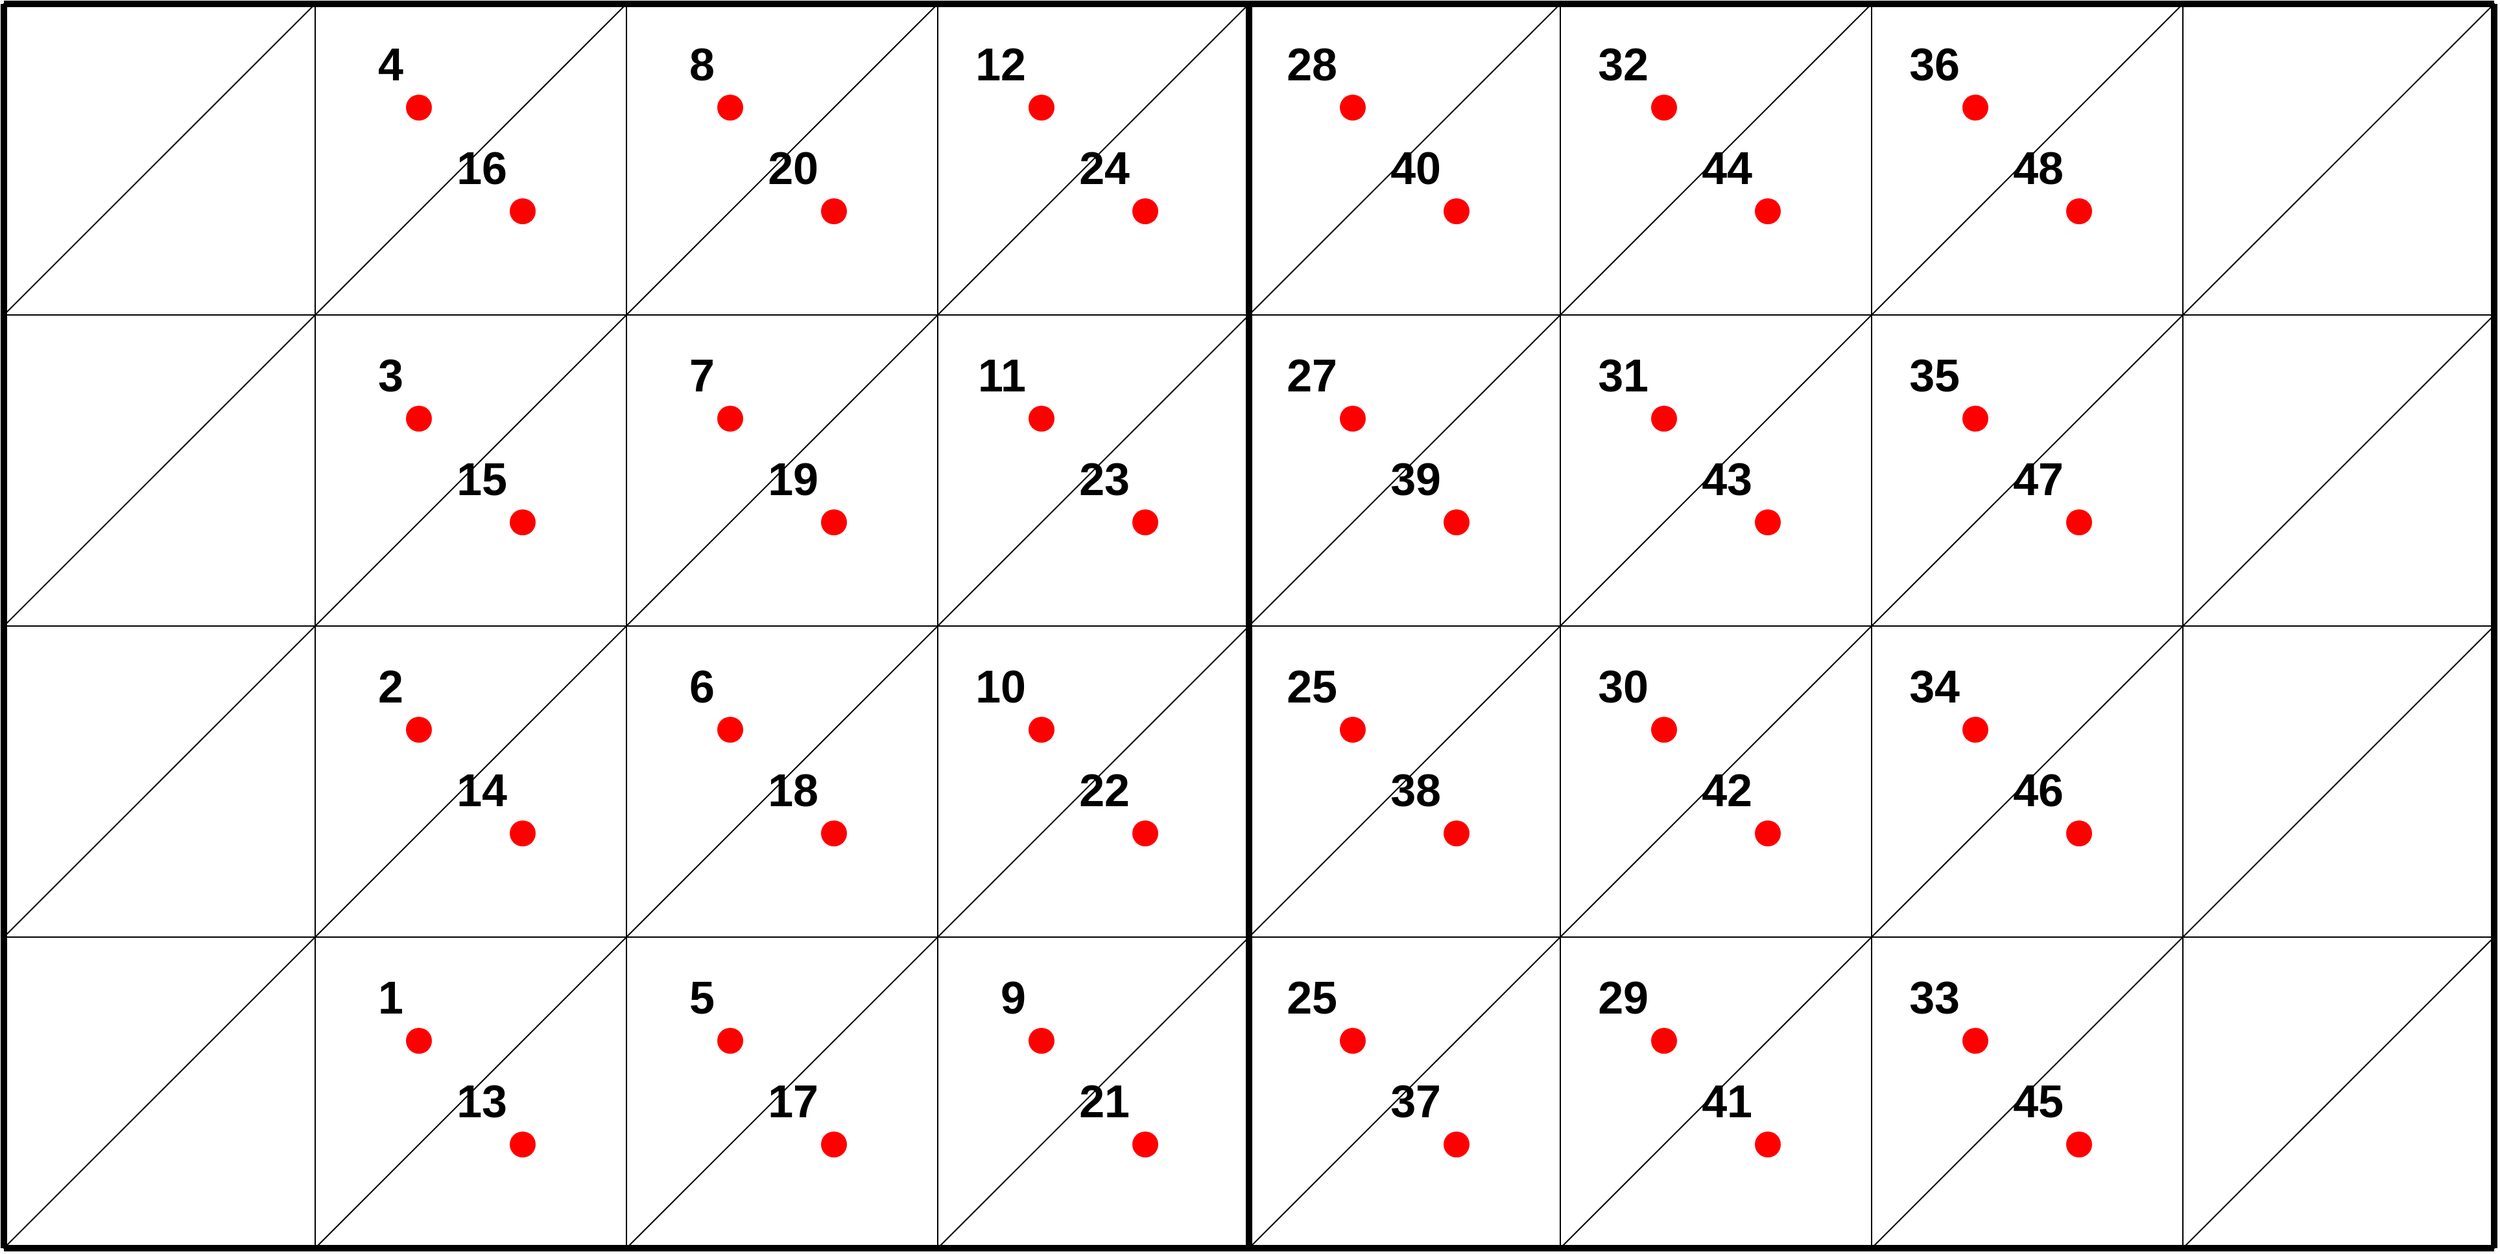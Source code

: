 <mxfile version="18.1.3" type="device"><diagram id="_K8k-YDZsmPw2nZdv1sR" name="Page-1"><mxGraphModel dx="3366" dy="1531" grid="0" gridSize="10" guides="1" tooltips="1" connect="1" arrows="1" fold="1" page="0" pageScale="1" pageWidth="827" pageHeight="1169" math="0" shadow="0"><root><mxCell id="0"/><mxCell id="1" parent="0"/><mxCell id="RYSdDkEPZkQ_uOVE5aoY-1" value="" style="rounded=0;whiteSpace=wrap;html=1;fillColor=none;" vertex="1" parent="1"><mxGeometry x="120" y="80" width="240" height="240" as="geometry"/></mxCell><mxCell id="RYSdDkEPZkQ_uOVE5aoY-2" value="" style="endArrow=none;html=1;rounded=0;entryX=1;entryY=0;entryDx=0;entryDy=0;exitX=0;exitY=1;exitDx=0;exitDy=0;" edge="1" parent="1" source="RYSdDkEPZkQ_uOVE5aoY-1" target="RYSdDkEPZkQ_uOVE5aoY-1"><mxGeometry width="50" height="50" relative="1" as="geometry"><mxPoint x="390" y="300" as="sourcePoint"/><mxPoint x="440" y="250" as="targetPoint"/></mxGeometry></mxCell><mxCell id="RYSdDkEPZkQ_uOVE5aoY-3" value="4" style="ellipse;whiteSpace=wrap;html=1;aspect=fixed;fillColor=#FF0000;strokeColor=none;fontSize=35;fontStyle=1;labelPosition=left;verticalLabelPosition=top;align=right;verticalAlign=bottom;" vertex="1" parent="1"><mxGeometry x="190" y="150" width="20" height="20" as="geometry"/></mxCell><mxCell id="RYSdDkEPZkQ_uOVE5aoY-4" value="16" style="ellipse;whiteSpace=wrap;html=1;aspect=fixed;fillColor=#FF0000;strokeColor=none;fontSize=35;fontStyle=1;labelPosition=left;verticalLabelPosition=top;align=right;verticalAlign=bottom;" vertex="1" parent="1"><mxGeometry x="270" y="230" width="20" height="20" as="geometry"/></mxCell><mxCell id="RYSdDkEPZkQ_uOVE5aoY-10" value="" style="rounded=0;whiteSpace=wrap;html=1;fillColor=none;" vertex="1" parent="1"><mxGeometry x="360" y="80" width="240" height="240" as="geometry"/></mxCell><mxCell id="RYSdDkEPZkQ_uOVE5aoY-11" value="" style="endArrow=none;html=1;rounded=0;entryX=1;entryY=0;entryDx=0;entryDy=0;exitX=0;exitY=1;exitDx=0;exitDy=0;" edge="1" parent="1" source="RYSdDkEPZkQ_uOVE5aoY-10" target="RYSdDkEPZkQ_uOVE5aoY-10"><mxGeometry width="50" height="50" relative="1" as="geometry"><mxPoint x="630" y="300" as="sourcePoint"/><mxPoint x="680" y="250" as="targetPoint"/></mxGeometry></mxCell><mxCell id="RYSdDkEPZkQ_uOVE5aoY-12" value="8" style="ellipse;whiteSpace=wrap;html=1;aspect=fixed;fillColor=#FF0000;strokeColor=none;fontSize=35;fontStyle=1;labelPosition=left;verticalLabelPosition=top;align=right;verticalAlign=bottom;" vertex="1" parent="1"><mxGeometry x="430" y="150" width="20" height="20" as="geometry"/></mxCell><mxCell id="RYSdDkEPZkQ_uOVE5aoY-13" value="20" style="ellipse;whiteSpace=wrap;html=1;aspect=fixed;fillColor=#FF0000;strokeColor=none;fontSize=35;fontStyle=1;labelPosition=left;verticalLabelPosition=top;align=right;verticalAlign=bottom;" vertex="1" parent="1"><mxGeometry x="510" y="230" width="20" height="20" as="geometry"/></mxCell><mxCell id="RYSdDkEPZkQ_uOVE5aoY-14" value="" style="rounded=0;whiteSpace=wrap;html=1;fillColor=none;" vertex="1" parent="1"><mxGeometry x="600" y="80" width="240" height="240" as="geometry"/></mxCell><mxCell id="RYSdDkEPZkQ_uOVE5aoY-15" value="" style="endArrow=none;html=1;rounded=0;entryX=1;entryY=0;entryDx=0;entryDy=0;exitX=0;exitY=1;exitDx=0;exitDy=0;" edge="1" parent="1" source="RYSdDkEPZkQ_uOVE5aoY-14" target="RYSdDkEPZkQ_uOVE5aoY-14"><mxGeometry width="50" height="50" relative="1" as="geometry"><mxPoint x="870" y="300" as="sourcePoint"/><mxPoint x="920" y="250" as="targetPoint"/></mxGeometry></mxCell><mxCell id="RYSdDkEPZkQ_uOVE5aoY-16" value="12" style="ellipse;whiteSpace=wrap;html=1;aspect=fixed;fillColor=#FF0000;strokeColor=none;fontSize=35;fontStyle=1;labelPosition=left;verticalLabelPosition=top;align=right;verticalAlign=bottom;" vertex="1" parent="1"><mxGeometry x="670" y="150" width="20" height="20" as="geometry"/></mxCell><mxCell id="RYSdDkEPZkQ_uOVE5aoY-17" value="24" style="ellipse;whiteSpace=wrap;html=1;aspect=fixed;fillColor=#FF0000;strokeColor=none;fontSize=35;fontStyle=1;labelPosition=left;verticalLabelPosition=top;align=right;verticalAlign=bottom;" vertex="1" parent="1"><mxGeometry x="750" y="230" width="20" height="20" as="geometry"/></mxCell><mxCell id="RYSdDkEPZkQ_uOVE5aoY-18" value="" style="rounded=0;whiteSpace=wrap;html=1;fillColor=none;" vertex="1" parent="1"><mxGeometry x="-120" y="80" width="240" height="240" as="geometry"/></mxCell><mxCell id="RYSdDkEPZkQ_uOVE5aoY-19" value="" style="endArrow=none;html=1;rounded=0;entryX=1;entryY=0;entryDx=0;entryDy=0;exitX=0;exitY=1;exitDx=0;exitDy=0;" edge="1" parent="1" source="RYSdDkEPZkQ_uOVE5aoY-18" target="RYSdDkEPZkQ_uOVE5aoY-18"><mxGeometry width="50" height="50" relative="1" as="geometry"><mxPoint x="150" y="300" as="sourcePoint"/><mxPoint x="200" y="250" as="targetPoint"/></mxGeometry></mxCell><mxCell id="RYSdDkEPZkQ_uOVE5aoY-22" value="" style="rounded=0;whiteSpace=wrap;html=1;fillColor=none;" vertex="1" parent="1"><mxGeometry x="1080" y="80" width="240" height="240" as="geometry"/></mxCell><mxCell id="RYSdDkEPZkQ_uOVE5aoY-23" value="" style="endArrow=none;html=1;rounded=0;entryX=1;entryY=0;entryDx=0;entryDy=0;exitX=0;exitY=1;exitDx=0;exitDy=0;" edge="1" parent="1" source="RYSdDkEPZkQ_uOVE5aoY-22" target="RYSdDkEPZkQ_uOVE5aoY-22"><mxGeometry width="50" height="50" relative="1" as="geometry"><mxPoint x="1350" y="300" as="sourcePoint"/><mxPoint x="1400" y="250" as="targetPoint"/></mxGeometry></mxCell><mxCell id="RYSdDkEPZkQ_uOVE5aoY-24" value="32" style="ellipse;whiteSpace=wrap;html=1;aspect=fixed;fillColor=#FF0000;strokeColor=none;fontSize=35;fontStyle=1;labelPosition=left;verticalLabelPosition=top;align=right;verticalAlign=bottom;" vertex="1" parent="1"><mxGeometry x="1150" y="150" width="20" height="20" as="geometry"/></mxCell><mxCell id="RYSdDkEPZkQ_uOVE5aoY-25" value="44" style="ellipse;whiteSpace=wrap;html=1;aspect=fixed;fillColor=#FF0000;strokeColor=none;fontSize=35;fontStyle=1;labelPosition=left;verticalLabelPosition=top;align=right;verticalAlign=bottom;" vertex="1" parent="1"><mxGeometry x="1230" y="230" width="20" height="20" as="geometry"/></mxCell><mxCell id="RYSdDkEPZkQ_uOVE5aoY-26" value="" style="rounded=0;whiteSpace=wrap;html=1;fillColor=none;" vertex="1" parent="1"><mxGeometry x="1320" y="80" width="240" height="240" as="geometry"/></mxCell><mxCell id="RYSdDkEPZkQ_uOVE5aoY-27" value="" style="endArrow=none;html=1;rounded=0;entryX=1;entryY=0;entryDx=0;entryDy=0;exitX=0;exitY=1;exitDx=0;exitDy=0;" edge="1" parent="1" source="RYSdDkEPZkQ_uOVE5aoY-26" target="RYSdDkEPZkQ_uOVE5aoY-26"><mxGeometry width="50" height="50" relative="1" as="geometry"><mxPoint x="1590" y="300" as="sourcePoint"/><mxPoint x="1640" y="250" as="targetPoint"/></mxGeometry></mxCell><mxCell id="RYSdDkEPZkQ_uOVE5aoY-28" value="36" style="ellipse;whiteSpace=wrap;html=1;aspect=fixed;fillColor=#FF0000;strokeColor=none;fontSize=35;fontStyle=1;labelPosition=left;verticalLabelPosition=top;align=right;verticalAlign=bottom;" vertex="1" parent="1"><mxGeometry x="1390" y="150" width="20" height="20" as="geometry"/></mxCell><mxCell id="RYSdDkEPZkQ_uOVE5aoY-29" value="48" style="ellipse;whiteSpace=wrap;html=1;aspect=fixed;fillColor=#FF0000;strokeColor=none;fontSize=35;fontStyle=1;labelPosition=left;verticalLabelPosition=top;align=right;verticalAlign=bottom;" vertex="1" parent="1"><mxGeometry x="1470" y="230" width="20" height="20" as="geometry"/></mxCell><mxCell id="RYSdDkEPZkQ_uOVE5aoY-30" value="" style="rounded=0;whiteSpace=wrap;html=1;fillColor=none;" vertex="1" parent="1"><mxGeometry x="1560" y="80" width="240" height="240" as="geometry"/></mxCell><mxCell id="RYSdDkEPZkQ_uOVE5aoY-31" value="" style="endArrow=none;html=1;rounded=0;entryX=1;entryY=0;entryDx=0;entryDy=0;exitX=0;exitY=1;exitDx=0;exitDy=0;" edge="1" parent="1" source="RYSdDkEPZkQ_uOVE5aoY-30" target="RYSdDkEPZkQ_uOVE5aoY-30"><mxGeometry width="50" height="50" relative="1" as="geometry"><mxPoint x="1830" y="300" as="sourcePoint"/><mxPoint x="1880" y="250" as="targetPoint"/></mxGeometry></mxCell><mxCell id="RYSdDkEPZkQ_uOVE5aoY-34" value="" style="rounded=0;whiteSpace=wrap;html=1;fillColor=none;" vertex="1" parent="1"><mxGeometry x="840" y="80" width="240" height="240" as="geometry"/></mxCell><mxCell id="RYSdDkEPZkQ_uOVE5aoY-35" value="" style="endArrow=none;html=1;rounded=0;entryX=1;entryY=0;entryDx=0;entryDy=0;exitX=0;exitY=1;exitDx=0;exitDy=0;" edge="1" parent="1" source="RYSdDkEPZkQ_uOVE5aoY-34" target="RYSdDkEPZkQ_uOVE5aoY-34"><mxGeometry width="50" height="50" relative="1" as="geometry"><mxPoint x="1110" y="300" as="sourcePoint"/><mxPoint x="1160" y="250" as="targetPoint"/></mxGeometry></mxCell><mxCell id="RYSdDkEPZkQ_uOVE5aoY-36" value="28" style="ellipse;whiteSpace=wrap;html=1;aspect=fixed;fillColor=#FF0000;strokeColor=none;fontSize=35;fontStyle=1;labelPosition=left;verticalLabelPosition=top;align=right;verticalAlign=bottom;" vertex="1" parent="1"><mxGeometry x="910" y="150" width="20" height="20" as="geometry"/></mxCell><mxCell id="RYSdDkEPZkQ_uOVE5aoY-37" value="40" style="ellipse;whiteSpace=wrap;html=1;aspect=fixed;fillColor=#FF0000;strokeColor=none;fontSize=35;fontStyle=1;labelPosition=left;verticalLabelPosition=top;align=right;verticalAlign=bottom;" vertex="1" parent="1"><mxGeometry x="990" y="230" width="20" height="20" as="geometry"/></mxCell><mxCell id="RYSdDkEPZkQ_uOVE5aoY-38" value="" style="rounded=0;whiteSpace=wrap;html=1;fillColor=none;fontSize=35;fontStyle=1;labelPosition=left;verticalLabelPosition=top;align=right;verticalAlign=bottom;" vertex="1" parent="1"><mxGeometry x="120" y="320" width="240" height="240" as="geometry"/></mxCell><mxCell id="RYSdDkEPZkQ_uOVE5aoY-39" value="" style="endArrow=none;html=1;rounded=0;entryX=1;entryY=0;entryDx=0;entryDy=0;exitX=0;exitY=1;exitDx=0;exitDy=0;fontSize=35;fontStyle=1;labelPosition=left;verticalLabelPosition=top;align=right;verticalAlign=bottom;" edge="1" parent="1" source="RYSdDkEPZkQ_uOVE5aoY-38" target="RYSdDkEPZkQ_uOVE5aoY-38"><mxGeometry width="50" height="50" relative="1" as="geometry"><mxPoint x="390" y="540" as="sourcePoint"/><mxPoint x="440" y="490" as="targetPoint"/></mxGeometry></mxCell><mxCell id="RYSdDkEPZkQ_uOVE5aoY-40" value="3" style="ellipse;whiteSpace=wrap;html=1;aspect=fixed;fillColor=#FF0000;strokeColor=none;fontSize=35;align=right;verticalAlign=bottom;fontStyle=1;labelBorderColor=none;labelPosition=left;verticalLabelPosition=top;" vertex="1" parent="1"><mxGeometry x="190" y="390" width="20" height="20" as="geometry"/></mxCell><mxCell id="RYSdDkEPZkQ_uOVE5aoY-41" value="15" style="ellipse;whiteSpace=wrap;html=1;aspect=fixed;fillColor=#FF0000;strokeColor=none;fontSize=35;fontStyle=1;labelPosition=left;verticalLabelPosition=top;align=right;verticalAlign=bottom;" vertex="1" parent="1"><mxGeometry x="270" y="470" width="20" height="20" as="geometry"/></mxCell><mxCell id="RYSdDkEPZkQ_uOVE5aoY-42" value="" style="rounded=0;whiteSpace=wrap;html=1;fillColor=none;fontSize=35;fontStyle=1;labelPosition=left;verticalLabelPosition=top;align=right;verticalAlign=bottom;" vertex="1" parent="1"><mxGeometry x="360" y="320" width="240" height="240" as="geometry"/></mxCell><mxCell id="RYSdDkEPZkQ_uOVE5aoY-43" value="" style="endArrow=none;html=1;rounded=0;entryX=1;entryY=0;entryDx=0;entryDy=0;exitX=0;exitY=1;exitDx=0;exitDy=0;fontSize=35;fontStyle=1;labelPosition=left;verticalLabelPosition=top;align=right;verticalAlign=bottom;" edge="1" parent="1" source="RYSdDkEPZkQ_uOVE5aoY-42" target="RYSdDkEPZkQ_uOVE5aoY-42"><mxGeometry width="50" height="50" relative="1" as="geometry"><mxPoint x="630" y="540" as="sourcePoint"/><mxPoint x="680" y="490" as="targetPoint"/></mxGeometry></mxCell><mxCell id="RYSdDkEPZkQ_uOVE5aoY-44" value="7" style="ellipse;whiteSpace=wrap;html=1;aspect=fixed;fillColor=#FF0000;strokeColor=none;fontSize=35;fontStyle=1;labelPosition=left;verticalLabelPosition=top;align=right;verticalAlign=bottom;" vertex="1" parent="1"><mxGeometry x="430" y="390" width="20" height="20" as="geometry"/></mxCell><mxCell id="RYSdDkEPZkQ_uOVE5aoY-45" value="19" style="ellipse;whiteSpace=wrap;html=1;aspect=fixed;fillColor=#FF0000;strokeColor=none;fontSize=35;fontStyle=1;labelPosition=left;verticalLabelPosition=top;align=right;verticalAlign=bottom;" vertex="1" parent="1"><mxGeometry x="510" y="470" width="20" height="20" as="geometry"/></mxCell><mxCell id="RYSdDkEPZkQ_uOVE5aoY-46" value="" style="rounded=0;whiteSpace=wrap;html=1;fillColor=none;fontSize=35;fontStyle=1;labelPosition=left;verticalLabelPosition=top;align=right;verticalAlign=bottom;" vertex="1" parent="1"><mxGeometry x="600" y="320" width="240" height="240" as="geometry"/></mxCell><mxCell id="RYSdDkEPZkQ_uOVE5aoY-47" value="" style="endArrow=none;html=1;rounded=0;entryX=1;entryY=0;entryDx=0;entryDy=0;exitX=0;exitY=1;exitDx=0;exitDy=0;fontSize=35;fontStyle=1;labelPosition=left;verticalLabelPosition=top;align=right;verticalAlign=bottom;" edge="1" parent="1" source="RYSdDkEPZkQ_uOVE5aoY-46" target="RYSdDkEPZkQ_uOVE5aoY-46"><mxGeometry width="50" height="50" relative="1" as="geometry"><mxPoint x="870" y="540" as="sourcePoint"/><mxPoint x="920" y="490" as="targetPoint"/></mxGeometry></mxCell><mxCell id="RYSdDkEPZkQ_uOVE5aoY-48" value="11" style="ellipse;whiteSpace=wrap;html=1;aspect=fixed;fillColor=#FF0000;strokeColor=none;fontSize=35;fontStyle=1;labelPosition=left;verticalLabelPosition=top;align=right;verticalAlign=bottom;" vertex="1" parent="1"><mxGeometry x="670" y="390" width="20" height="20" as="geometry"/></mxCell><mxCell id="RYSdDkEPZkQ_uOVE5aoY-49" value="23" style="ellipse;whiteSpace=wrap;html=1;aspect=fixed;fillColor=#FF0000;strokeColor=none;fontSize=35;fontStyle=1;labelPosition=left;verticalLabelPosition=top;align=right;verticalAlign=bottom;" vertex="1" parent="1"><mxGeometry x="750" y="470" width="20" height="20" as="geometry"/></mxCell><mxCell id="RYSdDkEPZkQ_uOVE5aoY-50" value="" style="rounded=0;whiteSpace=wrap;html=1;fillColor=none;fontSize=35;fontStyle=1;labelPosition=left;verticalLabelPosition=top;align=right;verticalAlign=bottom;" vertex="1" parent="1"><mxGeometry x="-120" y="320" width="240" height="240" as="geometry"/></mxCell><mxCell id="RYSdDkEPZkQ_uOVE5aoY-51" value="" style="endArrow=none;html=1;rounded=0;entryX=1;entryY=0;entryDx=0;entryDy=0;exitX=0;exitY=1;exitDx=0;exitDy=0;fontSize=35;fontStyle=1;labelPosition=left;verticalLabelPosition=top;align=right;verticalAlign=bottom;" edge="1" parent="1" source="RYSdDkEPZkQ_uOVE5aoY-50" target="RYSdDkEPZkQ_uOVE5aoY-50"><mxGeometry width="50" height="50" relative="1" as="geometry"><mxPoint x="150" y="540" as="sourcePoint"/><mxPoint x="200" y="490" as="targetPoint"/></mxGeometry></mxCell><mxCell id="RYSdDkEPZkQ_uOVE5aoY-54" value="" style="rounded=0;whiteSpace=wrap;html=1;fillColor=none;fontSize=35;fontStyle=1;labelPosition=left;verticalLabelPosition=top;align=right;verticalAlign=bottom;" vertex="1" parent="1"><mxGeometry x="1080" y="320" width="240" height="240" as="geometry"/></mxCell><mxCell id="RYSdDkEPZkQ_uOVE5aoY-55" value="" style="endArrow=none;html=1;rounded=0;entryX=1;entryY=0;entryDx=0;entryDy=0;exitX=0;exitY=1;exitDx=0;exitDy=0;fontSize=35;fontStyle=1;labelPosition=left;verticalLabelPosition=top;align=right;verticalAlign=bottom;" edge="1" parent="1" source="RYSdDkEPZkQ_uOVE5aoY-54" target="RYSdDkEPZkQ_uOVE5aoY-54"><mxGeometry width="50" height="50" relative="1" as="geometry"><mxPoint x="1350" y="540" as="sourcePoint"/><mxPoint x="1400" y="490" as="targetPoint"/></mxGeometry></mxCell><mxCell id="RYSdDkEPZkQ_uOVE5aoY-56" value="31" style="ellipse;whiteSpace=wrap;html=1;aspect=fixed;fillColor=#FF0000;strokeColor=none;fontSize=35;fontStyle=1;labelPosition=left;verticalLabelPosition=top;align=right;verticalAlign=bottom;" vertex="1" parent="1"><mxGeometry x="1150" y="390" width="20" height="20" as="geometry"/></mxCell><mxCell id="RYSdDkEPZkQ_uOVE5aoY-57" value="43" style="ellipse;whiteSpace=wrap;html=1;aspect=fixed;fillColor=#FF0000;strokeColor=none;fontSize=35;fontStyle=1;labelPosition=left;verticalLabelPosition=top;align=right;verticalAlign=bottom;" vertex="1" parent="1"><mxGeometry x="1230" y="470" width="20" height="20" as="geometry"/></mxCell><mxCell id="RYSdDkEPZkQ_uOVE5aoY-58" value="" style="rounded=0;whiteSpace=wrap;html=1;fillColor=none;fontSize=35;fontStyle=1;labelPosition=left;verticalLabelPosition=top;align=right;verticalAlign=bottom;" vertex="1" parent="1"><mxGeometry x="1320" y="320" width="240" height="240" as="geometry"/></mxCell><mxCell id="RYSdDkEPZkQ_uOVE5aoY-59" value="" style="endArrow=none;html=1;rounded=0;entryX=1;entryY=0;entryDx=0;entryDy=0;exitX=0;exitY=1;exitDx=0;exitDy=0;fontSize=35;fontStyle=1;labelPosition=left;verticalLabelPosition=top;align=right;verticalAlign=bottom;" edge="1" parent="1" source="RYSdDkEPZkQ_uOVE5aoY-58" target="RYSdDkEPZkQ_uOVE5aoY-58"><mxGeometry width="50" height="50" relative="1" as="geometry"><mxPoint x="1590" y="540" as="sourcePoint"/><mxPoint x="1640" y="490" as="targetPoint"/></mxGeometry></mxCell><mxCell id="RYSdDkEPZkQ_uOVE5aoY-60" value="35" style="ellipse;whiteSpace=wrap;html=1;aspect=fixed;fillColor=#FF0000;strokeColor=none;fontSize=35;fontStyle=1;labelPosition=left;verticalLabelPosition=top;align=right;verticalAlign=bottom;" vertex="1" parent="1"><mxGeometry x="1390" y="390" width="20" height="20" as="geometry"/></mxCell><mxCell id="RYSdDkEPZkQ_uOVE5aoY-61" value="47" style="ellipse;whiteSpace=wrap;html=1;aspect=fixed;fillColor=#FF0000;strokeColor=none;fontSize=35;fontStyle=1;labelPosition=left;verticalLabelPosition=top;align=right;verticalAlign=bottom;" vertex="1" parent="1"><mxGeometry x="1470" y="470" width="20" height="20" as="geometry"/></mxCell><mxCell id="RYSdDkEPZkQ_uOVE5aoY-62" value="" style="rounded=0;whiteSpace=wrap;html=1;fillColor=none;fontSize=35;fontStyle=1;labelPosition=left;verticalLabelPosition=top;align=right;verticalAlign=bottom;" vertex="1" parent="1"><mxGeometry x="1560" y="320" width="240" height="240" as="geometry"/></mxCell><mxCell id="RYSdDkEPZkQ_uOVE5aoY-63" value="" style="endArrow=none;html=1;rounded=0;entryX=1;entryY=0;entryDx=0;entryDy=0;exitX=0;exitY=1;exitDx=0;exitDy=0;fontSize=35;fontStyle=1;labelPosition=left;verticalLabelPosition=top;align=right;verticalAlign=bottom;" edge="1" parent="1" source="RYSdDkEPZkQ_uOVE5aoY-62" target="RYSdDkEPZkQ_uOVE5aoY-62"><mxGeometry width="50" height="50" relative="1" as="geometry"><mxPoint x="1830" y="540" as="sourcePoint"/><mxPoint x="1880" y="490" as="targetPoint"/></mxGeometry></mxCell><mxCell id="RYSdDkEPZkQ_uOVE5aoY-66" value="" style="rounded=0;whiteSpace=wrap;html=1;fillColor=none;fontSize=35;fontStyle=1;labelPosition=left;verticalLabelPosition=top;align=right;verticalAlign=bottom;" vertex="1" parent="1"><mxGeometry x="840" y="320" width="240" height="240" as="geometry"/></mxCell><mxCell id="RYSdDkEPZkQ_uOVE5aoY-67" value="" style="endArrow=none;html=1;rounded=0;entryX=1;entryY=0;entryDx=0;entryDy=0;exitX=0;exitY=1;exitDx=0;exitDy=0;fontSize=35;fontStyle=1;labelPosition=left;verticalLabelPosition=top;align=right;verticalAlign=bottom;" edge="1" parent="1" source="RYSdDkEPZkQ_uOVE5aoY-66" target="RYSdDkEPZkQ_uOVE5aoY-66"><mxGeometry width="50" height="50" relative="1" as="geometry"><mxPoint x="1110" y="540" as="sourcePoint"/><mxPoint x="1160" y="490" as="targetPoint"/></mxGeometry></mxCell><mxCell id="RYSdDkEPZkQ_uOVE5aoY-68" value="27" style="ellipse;whiteSpace=wrap;html=1;aspect=fixed;fillColor=#FF0000;strokeColor=none;fontSize=35;fontStyle=1;labelPosition=left;verticalLabelPosition=top;align=right;verticalAlign=bottom;" vertex="1" parent="1"><mxGeometry x="910" y="390" width="20" height="20" as="geometry"/></mxCell><mxCell id="RYSdDkEPZkQ_uOVE5aoY-69" value="39" style="ellipse;whiteSpace=wrap;html=1;aspect=fixed;fillColor=#FF0000;strokeColor=none;fontSize=35;fontStyle=1;labelPosition=left;verticalLabelPosition=top;align=right;verticalAlign=bottom;" vertex="1" parent="1"><mxGeometry x="990" y="470" width="20" height="20" as="geometry"/></mxCell><mxCell id="RYSdDkEPZkQ_uOVE5aoY-70" value="" style="rounded=0;whiteSpace=wrap;html=1;fillColor=none;fontSize=35;fontStyle=1;labelPosition=left;verticalLabelPosition=top;align=right;verticalAlign=bottom;" vertex="1" parent="1"><mxGeometry x="120" y="560" width="240" height="240" as="geometry"/></mxCell><mxCell id="RYSdDkEPZkQ_uOVE5aoY-71" value="" style="endArrow=none;html=1;rounded=0;entryX=1;entryY=0;entryDx=0;entryDy=0;exitX=0;exitY=1;exitDx=0;exitDy=0;fontSize=35;fontStyle=1;labelPosition=left;verticalLabelPosition=top;align=right;verticalAlign=bottom;" edge="1" parent="1" source="RYSdDkEPZkQ_uOVE5aoY-70" target="RYSdDkEPZkQ_uOVE5aoY-70"><mxGeometry width="50" height="50" relative="1" as="geometry"><mxPoint x="390" y="780" as="sourcePoint"/><mxPoint x="440" y="730" as="targetPoint"/></mxGeometry></mxCell><mxCell id="RYSdDkEPZkQ_uOVE5aoY-72" value="2" style="ellipse;whiteSpace=wrap;html=1;aspect=fixed;fillColor=#FF0000;strokeColor=none;fontSize=35;align=right;verticalAlign=bottom;fontStyle=1;labelBorderColor=none;labelPosition=left;verticalLabelPosition=top;" vertex="1" parent="1"><mxGeometry x="190" y="630" width="20" height="20" as="geometry"/></mxCell><mxCell id="RYSdDkEPZkQ_uOVE5aoY-73" value="14" style="ellipse;whiteSpace=wrap;html=1;aspect=fixed;fillColor=#FF0000;strokeColor=none;fontSize=35;fontStyle=1;labelPosition=left;verticalLabelPosition=top;align=right;verticalAlign=bottom;" vertex="1" parent="1"><mxGeometry x="270" y="710" width="20" height="20" as="geometry"/></mxCell><mxCell id="RYSdDkEPZkQ_uOVE5aoY-74" value="" style="rounded=0;whiteSpace=wrap;html=1;fillColor=none;fontSize=35;fontStyle=1;labelPosition=left;verticalLabelPosition=top;align=right;verticalAlign=bottom;" vertex="1" parent="1"><mxGeometry x="360" y="560" width="240" height="240" as="geometry"/></mxCell><mxCell id="RYSdDkEPZkQ_uOVE5aoY-75" value="" style="endArrow=none;html=1;rounded=0;entryX=1;entryY=0;entryDx=0;entryDy=0;exitX=0;exitY=1;exitDx=0;exitDy=0;fontSize=35;fontStyle=1;labelPosition=left;verticalLabelPosition=top;align=right;verticalAlign=bottom;" edge="1" parent="1" source="RYSdDkEPZkQ_uOVE5aoY-74" target="RYSdDkEPZkQ_uOVE5aoY-74"><mxGeometry width="50" height="50" relative="1" as="geometry"><mxPoint x="630" y="780" as="sourcePoint"/><mxPoint x="680" y="730" as="targetPoint"/></mxGeometry></mxCell><mxCell id="RYSdDkEPZkQ_uOVE5aoY-76" value="6" style="ellipse;whiteSpace=wrap;html=1;aspect=fixed;fillColor=#FF0000;strokeColor=none;fontSize=35;fontStyle=1;labelPosition=left;verticalLabelPosition=top;align=right;verticalAlign=bottom;" vertex="1" parent="1"><mxGeometry x="430" y="630" width="20" height="20" as="geometry"/></mxCell><mxCell id="RYSdDkEPZkQ_uOVE5aoY-77" value="18" style="ellipse;whiteSpace=wrap;html=1;aspect=fixed;fillColor=#FF0000;strokeColor=none;fontSize=35;fontStyle=1;labelPosition=left;verticalLabelPosition=top;align=right;verticalAlign=bottom;" vertex="1" parent="1"><mxGeometry x="510" y="710" width="20" height="20" as="geometry"/></mxCell><mxCell id="RYSdDkEPZkQ_uOVE5aoY-78" value="" style="rounded=0;whiteSpace=wrap;html=1;fillColor=none;fontSize=35;fontStyle=1;labelPosition=left;verticalLabelPosition=top;align=right;verticalAlign=bottom;" vertex="1" parent="1"><mxGeometry x="600" y="560" width="240" height="240" as="geometry"/></mxCell><mxCell id="RYSdDkEPZkQ_uOVE5aoY-79" value="" style="endArrow=none;html=1;rounded=0;entryX=1;entryY=0;entryDx=0;entryDy=0;exitX=0;exitY=1;exitDx=0;exitDy=0;fontSize=35;fontStyle=1;labelPosition=left;verticalLabelPosition=top;align=right;verticalAlign=bottom;" edge="1" parent="1" source="RYSdDkEPZkQ_uOVE5aoY-78" target="RYSdDkEPZkQ_uOVE5aoY-78"><mxGeometry width="50" height="50" relative="1" as="geometry"><mxPoint x="870" y="780" as="sourcePoint"/><mxPoint x="920" y="730" as="targetPoint"/></mxGeometry></mxCell><mxCell id="RYSdDkEPZkQ_uOVE5aoY-80" value="10" style="ellipse;whiteSpace=wrap;html=1;aspect=fixed;fillColor=#FF0000;strokeColor=none;fontSize=35;fontStyle=1;labelPosition=left;verticalLabelPosition=top;align=right;verticalAlign=bottom;" vertex="1" parent="1"><mxGeometry x="670" y="630" width="20" height="20" as="geometry"/></mxCell><mxCell id="RYSdDkEPZkQ_uOVE5aoY-81" value="22" style="ellipse;whiteSpace=wrap;html=1;aspect=fixed;fillColor=#FF0000;strokeColor=none;fontSize=35;fontStyle=1;labelPosition=left;verticalLabelPosition=top;align=right;verticalAlign=bottom;" vertex="1" parent="1"><mxGeometry x="750" y="710" width="20" height="20" as="geometry"/></mxCell><mxCell id="RYSdDkEPZkQ_uOVE5aoY-82" value="" style="rounded=0;whiteSpace=wrap;html=1;fillColor=none;fontSize=35;fontStyle=1;labelPosition=left;verticalLabelPosition=top;align=right;verticalAlign=bottom;" vertex="1" parent="1"><mxGeometry x="-120" y="560" width="240" height="240" as="geometry"/></mxCell><mxCell id="RYSdDkEPZkQ_uOVE5aoY-83" value="" style="endArrow=none;html=1;rounded=0;entryX=1;entryY=0;entryDx=0;entryDy=0;exitX=0;exitY=1;exitDx=0;exitDy=0;fontSize=35;fontStyle=1;labelPosition=left;verticalLabelPosition=top;align=right;verticalAlign=bottom;" edge="1" parent="1" source="RYSdDkEPZkQ_uOVE5aoY-82" target="RYSdDkEPZkQ_uOVE5aoY-82"><mxGeometry width="50" height="50" relative="1" as="geometry"><mxPoint x="150" y="780" as="sourcePoint"/><mxPoint x="200" y="730" as="targetPoint"/></mxGeometry></mxCell><mxCell id="RYSdDkEPZkQ_uOVE5aoY-86" value="" style="rounded=0;whiteSpace=wrap;html=1;fillColor=none;fontSize=35;fontStyle=1;labelPosition=left;verticalLabelPosition=top;align=right;verticalAlign=bottom;" vertex="1" parent="1"><mxGeometry x="1080" y="560" width="240" height="240" as="geometry"/></mxCell><mxCell id="RYSdDkEPZkQ_uOVE5aoY-87" value="" style="endArrow=none;html=1;rounded=0;entryX=1;entryY=0;entryDx=0;entryDy=0;exitX=0;exitY=1;exitDx=0;exitDy=0;fontSize=35;fontStyle=1;labelPosition=left;verticalLabelPosition=top;align=right;verticalAlign=bottom;" edge="1" parent="1" source="RYSdDkEPZkQ_uOVE5aoY-86" target="RYSdDkEPZkQ_uOVE5aoY-86"><mxGeometry width="50" height="50" relative="1" as="geometry"><mxPoint x="1350" y="780" as="sourcePoint"/><mxPoint x="1400" y="730" as="targetPoint"/></mxGeometry></mxCell><mxCell id="RYSdDkEPZkQ_uOVE5aoY-88" value="30" style="ellipse;whiteSpace=wrap;html=1;aspect=fixed;fillColor=#FF0000;strokeColor=none;fontSize=35;fontStyle=1;labelPosition=left;verticalLabelPosition=top;align=right;verticalAlign=bottom;" vertex="1" parent="1"><mxGeometry x="1150" y="630" width="20" height="20" as="geometry"/></mxCell><mxCell id="RYSdDkEPZkQ_uOVE5aoY-89" value="42" style="ellipse;whiteSpace=wrap;html=1;aspect=fixed;fillColor=#FF0000;strokeColor=none;fontSize=35;fontStyle=1;labelPosition=left;verticalLabelPosition=top;align=right;verticalAlign=bottom;" vertex="1" parent="1"><mxGeometry x="1230" y="710" width="20" height="20" as="geometry"/></mxCell><mxCell id="RYSdDkEPZkQ_uOVE5aoY-90" value="" style="rounded=0;whiteSpace=wrap;html=1;fillColor=none;fontSize=35;fontStyle=1;labelPosition=left;verticalLabelPosition=top;align=right;verticalAlign=bottom;" vertex="1" parent="1"><mxGeometry x="1320" y="560" width="240" height="240" as="geometry"/></mxCell><mxCell id="RYSdDkEPZkQ_uOVE5aoY-91" value="" style="endArrow=none;html=1;rounded=0;entryX=1;entryY=0;entryDx=0;entryDy=0;exitX=0;exitY=1;exitDx=0;exitDy=0;fontSize=35;fontStyle=1;labelPosition=left;verticalLabelPosition=top;align=right;verticalAlign=bottom;" edge="1" parent="1" source="RYSdDkEPZkQ_uOVE5aoY-90" target="RYSdDkEPZkQ_uOVE5aoY-90"><mxGeometry width="50" height="50" relative="1" as="geometry"><mxPoint x="1590" y="780" as="sourcePoint"/><mxPoint x="1640" y="730" as="targetPoint"/></mxGeometry></mxCell><mxCell id="RYSdDkEPZkQ_uOVE5aoY-92" value="34" style="ellipse;whiteSpace=wrap;html=1;aspect=fixed;fillColor=#FF0000;strokeColor=none;fontSize=35;fontStyle=1;labelPosition=left;verticalLabelPosition=top;align=right;verticalAlign=bottom;" vertex="1" parent="1"><mxGeometry x="1390" y="630" width="20" height="20" as="geometry"/></mxCell><mxCell id="RYSdDkEPZkQ_uOVE5aoY-93" value="46" style="ellipse;whiteSpace=wrap;html=1;aspect=fixed;fillColor=#FF0000;strokeColor=none;fontSize=35;fontStyle=1;labelPosition=left;verticalLabelPosition=top;align=right;verticalAlign=bottom;" vertex="1" parent="1"><mxGeometry x="1470" y="710" width="20" height="20" as="geometry"/></mxCell><mxCell id="RYSdDkEPZkQ_uOVE5aoY-94" value="" style="rounded=0;whiteSpace=wrap;html=1;fillColor=none;fontSize=35;fontStyle=1;labelPosition=left;verticalLabelPosition=top;align=right;verticalAlign=bottom;" vertex="1" parent="1"><mxGeometry x="1560" y="560" width="240" height="240" as="geometry"/></mxCell><mxCell id="RYSdDkEPZkQ_uOVE5aoY-95" value="" style="endArrow=none;html=1;rounded=0;entryX=1;entryY=0;entryDx=0;entryDy=0;exitX=0;exitY=1;exitDx=0;exitDy=0;fontSize=35;fontStyle=1;labelPosition=left;verticalLabelPosition=top;align=right;verticalAlign=bottom;" edge="1" parent="1" source="RYSdDkEPZkQ_uOVE5aoY-94" target="RYSdDkEPZkQ_uOVE5aoY-94"><mxGeometry width="50" height="50" relative="1" as="geometry"><mxPoint x="1830" y="780" as="sourcePoint"/><mxPoint x="1880" y="730" as="targetPoint"/></mxGeometry></mxCell><mxCell id="RYSdDkEPZkQ_uOVE5aoY-98" value="" style="rounded=0;whiteSpace=wrap;html=1;fillColor=none;fontSize=35;fontStyle=1;labelPosition=left;verticalLabelPosition=top;align=right;verticalAlign=bottom;" vertex="1" parent="1"><mxGeometry x="840" y="560" width="240" height="240" as="geometry"/></mxCell><mxCell id="RYSdDkEPZkQ_uOVE5aoY-99" value="" style="endArrow=none;html=1;rounded=0;entryX=1;entryY=0;entryDx=0;entryDy=0;exitX=0;exitY=1;exitDx=0;exitDy=0;fontSize=35;fontStyle=1;labelPosition=left;verticalLabelPosition=top;align=right;verticalAlign=bottom;" edge="1" parent="1" source="RYSdDkEPZkQ_uOVE5aoY-98" target="RYSdDkEPZkQ_uOVE5aoY-98"><mxGeometry width="50" height="50" relative="1" as="geometry"><mxPoint x="1110" y="780" as="sourcePoint"/><mxPoint x="1160" y="730" as="targetPoint"/></mxGeometry></mxCell><mxCell id="RYSdDkEPZkQ_uOVE5aoY-100" value="25" style="ellipse;whiteSpace=wrap;html=1;aspect=fixed;fillColor=#FF0000;strokeColor=none;fontSize=35;fontStyle=1;labelPosition=left;verticalLabelPosition=top;align=right;verticalAlign=bottom;" vertex="1" parent="1"><mxGeometry x="910" y="630" width="20" height="20" as="geometry"/></mxCell><mxCell id="RYSdDkEPZkQ_uOVE5aoY-101" value="38" style="ellipse;whiteSpace=wrap;html=1;aspect=fixed;fillColor=#FF0000;strokeColor=none;fontSize=35;fontStyle=1;labelPosition=left;verticalLabelPosition=top;align=right;verticalAlign=bottom;" vertex="1" parent="1"><mxGeometry x="990" y="710" width="20" height="20" as="geometry"/></mxCell><mxCell id="RYSdDkEPZkQ_uOVE5aoY-102" value="" style="rounded=0;whiteSpace=wrap;html=1;fillColor=none;" vertex="1" parent="1"><mxGeometry x="120" y="800" width="240" height="240" as="geometry"/></mxCell><mxCell id="RYSdDkEPZkQ_uOVE5aoY-103" value="" style="endArrow=none;html=1;rounded=0;entryX=1;entryY=0;entryDx=0;entryDy=0;exitX=0;exitY=1;exitDx=0;exitDy=0;" edge="1" parent="1" source="RYSdDkEPZkQ_uOVE5aoY-102" target="RYSdDkEPZkQ_uOVE5aoY-102"><mxGeometry width="50" height="50" relative="1" as="geometry"><mxPoint x="390" y="1020" as="sourcePoint"/><mxPoint x="440" y="970" as="targetPoint"/></mxGeometry></mxCell><mxCell id="RYSdDkEPZkQ_uOVE5aoY-104" value="1" style="ellipse;whiteSpace=wrap;html=1;aspect=fixed;fillColor=#FF0000;strokeColor=none;labelPosition=left;verticalLabelPosition=top;align=right;verticalAlign=bottom;fontStyle=1;fontSize=35;labelBorderColor=none;" vertex="1" parent="1"><mxGeometry x="190" y="870" width="20" height="20" as="geometry"/></mxCell><mxCell id="RYSdDkEPZkQ_uOVE5aoY-105" value="13" style="ellipse;whiteSpace=wrap;html=1;aspect=fixed;fillColor=#FF0000;strokeColor=none;fontSize=35;fontStyle=1;labelPosition=left;verticalLabelPosition=top;align=right;verticalAlign=bottom;" vertex="1" parent="1"><mxGeometry x="270" y="950" width="20" height="20" as="geometry"/></mxCell><mxCell id="RYSdDkEPZkQ_uOVE5aoY-106" value="" style="rounded=0;whiteSpace=wrap;html=1;fillColor=none;" vertex="1" parent="1"><mxGeometry x="360" y="800" width="240" height="240" as="geometry"/></mxCell><mxCell id="RYSdDkEPZkQ_uOVE5aoY-107" value="" style="endArrow=none;html=1;rounded=0;entryX=1;entryY=0;entryDx=0;entryDy=0;exitX=0;exitY=1;exitDx=0;exitDy=0;" edge="1" parent="1" source="RYSdDkEPZkQ_uOVE5aoY-106" target="RYSdDkEPZkQ_uOVE5aoY-106"><mxGeometry width="50" height="50" relative="1" as="geometry"><mxPoint x="630" y="1020" as="sourcePoint"/><mxPoint x="680" y="970" as="targetPoint"/></mxGeometry></mxCell><mxCell id="RYSdDkEPZkQ_uOVE5aoY-108" value="5" style="ellipse;whiteSpace=wrap;html=1;aspect=fixed;fillColor=#FF0000;strokeColor=none;fontSize=35;fontStyle=1;labelPosition=left;verticalLabelPosition=top;align=right;verticalAlign=bottom;" vertex="1" parent="1"><mxGeometry x="430" y="870" width="20" height="20" as="geometry"/></mxCell><mxCell id="RYSdDkEPZkQ_uOVE5aoY-109" value="17" style="ellipse;whiteSpace=wrap;html=1;aspect=fixed;fillColor=#FF0000;strokeColor=none;fontSize=35;fontStyle=1;labelPosition=left;verticalLabelPosition=top;align=right;verticalAlign=bottom;" vertex="1" parent="1"><mxGeometry x="510" y="950" width="20" height="20" as="geometry"/></mxCell><mxCell id="RYSdDkEPZkQ_uOVE5aoY-110" value="" style="rounded=0;whiteSpace=wrap;html=1;fillColor=none;" vertex="1" parent="1"><mxGeometry x="600" y="800" width="240" height="240" as="geometry"/></mxCell><mxCell id="RYSdDkEPZkQ_uOVE5aoY-111" value="" style="endArrow=none;html=1;rounded=0;entryX=1;entryY=0;entryDx=0;entryDy=0;exitX=0;exitY=1;exitDx=0;exitDy=0;" edge="1" parent="1" source="RYSdDkEPZkQ_uOVE5aoY-110" target="RYSdDkEPZkQ_uOVE5aoY-110"><mxGeometry width="50" height="50" relative="1" as="geometry"><mxPoint x="870" y="1020" as="sourcePoint"/><mxPoint x="920" y="970" as="targetPoint"/></mxGeometry></mxCell><mxCell id="RYSdDkEPZkQ_uOVE5aoY-112" value="9" style="ellipse;whiteSpace=wrap;html=1;aspect=fixed;fillColor=#FF0000;strokeColor=none;fontSize=35;fontStyle=1;labelPosition=left;verticalLabelPosition=top;align=right;verticalAlign=bottom;" vertex="1" parent="1"><mxGeometry x="670" y="870" width="20" height="20" as="geometry"/></mxCell><mxCell id="RYSdDkEPZkQ_uOVE5aoY-113" value="21" style="ellipse;whiteSpace=wrap;html=1;aspect=fixed;fillColor=#FF0000;strokeColor=none;fontSize=35;fontStyle=1;labelPosition=left;verticalLabelPosition=top;align=right;verticalAlign=bottom;" vertex="1" parent="1"><mxGeometry x="750" y="950" width="20" height="20" as="geometry"/></mxCell><mxCell id="RYSdDkEPZkQ_uOVE5aoY-114" value="" style="rounded=0;whiteSpace=wrap;html=1;fillColor=none;" vertex="1" parent="1"><mxGeometry x="-120" y="800" width="240" height="240" as="geometry"/></mxCell><mxCell id="RYSdDkEPZkQ_uOVE5aoY-115" value="" style="endArrow=none;html=1;rounded=0;entryX=1;entryY=0;entryDx=0;entryDy=0;exitX=0;exitY=1;exitDx=0;exitDy=0;" edge="1" parent="1" source="RYSdDkEPZkQ_uOVE5aoY-114" target="RYSdDkEPZkQ_uOVE5aoY-114"><mxGeometry width="50" height="50" relative="1" as="geometry"><mxPoint x="150" y="1020" as="sourcePoint"/><mxPoint x="200" y="970" as="targetPoint"/></mxGeometry></mxCell><mxCell id="RYSdDkEPZkQ_uOVE5aoY-118" value="" style="rounded=0;whiteSpace=wrap;html=1;fillColor=none;" vertex="1" parent="1"><mxGeometry x="1080" y="800" width="240" height="240" as="geometry"/></mxCell><mxCell id="RYSdDkEPZkQ_uOVE5aoY-119" value="" style="endArrow=none;html=1;rounded=0;entryX=1;entryY=0;entryDx=0;entryDy=0;exitX=0;exitY=1;exitDx=0;exitDy=0;" edge="1" parent="1" source="RYSdDkEPZkQ_uOVE5aoY-118" target="RYSdDkEPZkQ_uOVE5aoY-118"><mxGeometry width="50" height="50" relative="1" as="geometry"><mxPoint x="1350" y="1020" as="sourcePoint"/><mxPoint x="1400" y="970" as="targetPoint"/></mxGeometry></mxCell><mxCell id="RYSdDkEPZkQ_uOVE5aoY-120" value="29" style="ellipse;whiteSpace=wrap;html=1;aspect=fixed;fillColor=#FF0000;strokeColor=none;fontSize=35;fontStyle=1;labelPosition=left;verticalLabelPosition=top;align=right;verticalAlign=bottom;" vertex="1" parent="1"><mxGeometry x="1150" y="870" width="20" height="20" as="geometry"/></mxCell><mxCell id="RYSdDkEPZkQ_uOVE5aoY-121" value="41" style="ellipse;whiteSpace=wrap;html=1;aspect=fixed;fillColor=#FF0000;strokeColor=none;fontSize=35;fontStyle=1;labelPosition=left;verticalLabelPosition=top;align=right;verticalAlign=bottom;" vertex="1" parent="1"><mxGeometry x="1230" y="950" width="20" height="20" as="geometry"/></mxCell><mxCell id="RYSdDkEPZkQ_uOVE5aoY-122" value="" style="rounded=0;whiteSpace=wrap;html=1;fillColor=none;" vertex="1" parent="1"><mxGeometry x="1320" y="800" width="240" height="240" as="geometry"/></mxCell><mxCell id="RYSdDkEPZkQ_uOVE5aoY-123" value="" style="endArrow=none;html=1;rounded=0;entryX=1;entryY=0;entryDx=0;entryDy=0;exitX=0;exitY=1;exitDx=0;exitDy=0;" edge="1" parent="1" source="RYSdDkEPZkQ_uOVE5aoY-122" target="RYSdDkEPZkQ_uOVE5aoY-122"><mxGeometry width="50" height="50" relative="1" as="geometry"><mxPoint x="1590" y="1020" as="sourcePoint"/><mxPoint x="1640" y="970" as="targetPoint"/></mxGeometry></mxCell><mxCell id="RYSdDkEPZkQ_uOVE5aoY-124" value="33" style="ellipse;whiteSpace=wrap;html=1;aspect=fixed;fillColor=#FF0000;strokeColor=none;fontSize=35;fontStyle=1;labelPosition=left;verticalLabelPosition=top;align=right;verticalAlign=bottom;" vertex="1" parent="1"><mxGeometry x="1390" y="870" width="20" height="20" as="geometry"/></mxCell><mxCell id="RYSdDkEPZkQ_uOVE5aoY-125" value="45" style="ellipse;whiteSpace=wrap;html=1;aspect=fixed;fillColor=#FF0000;strokeColor=none;fontSize=35;fontStyle=1;labelPosition=left;verticalLabelPosition=top;align=right;verticalAlign=bottom;" vertex="1" parent="1"><mxGeometry x="1470" y="950" width="20" height="20" as="geometry"/></mxCell><mxCell id="RYSdDkEPZkQ_uOVE5aoY-126" value="" style="rounded=0;whiteSpace=wrap;html=1;fillColor=none;" vertex="1" parent="1"><mxGeometry x="1560" y="800" width="240" height="240" as="geometry"/></mxCell><mxCell id="RYSdDkEPZkQ_uOVE5aoY-127" value="" style="endArrow=none;html=1;rounded=0;entryX=1;entryY=0;entryDx=0;entryDy=0;exitX=0;exitY=1;exitDx=0;exitDy=0;" edge="1" parent="1" source="RYSdDkEPZkQ_uOVE5aoY-126" target="RYSdDkEPZkQ_uOVE5aoY-126"><mxGeometry width="50" height="50" relative="1" as="geometry"><mxPoint x="1830" y="1020" as="sourcePoint"/><mxPoint x="1880" y="970" as="targetPoint"/></mxGeometry></mxCell><mxCell id="RYSdDkEPZkQ_uOVE5aoY-130" value="" style="rounded=0;whiteSpace=wrap;html=1;fillColor=none;" vertex="1" parent="1"><mxGeometry x="840" y="800" width="240" height="240" as="geometry"/></mxCell><mxCell id="RYSdDkEPZkQ_uOVE5aoY-131" value="" style="endArrow=none;html=1;rounded=0;entryX=1;entryY=0;entryDx=0;entryDy=0;exitX=0;exitY=1;exitDx=0;exitDy=0;" edge="1" parent="1" source="RYSdDkEPZkQ_uOVE5aoY-130" target="RYSdDkEPZkQ_uOVE5aoY-130"><mxGeometry width="50" height="50" relative="1" as="geometry"><mxPoint x="1110" y="1020" as="sourcePoint"/><mxPoint x="1160" y="970" as="targetPoint"/></mxGeometry></mxCell><mxCell id="RYSdDkEPZkQ_uOVE5aoY-132" value="25" style="ellipse;whiteSpace=wrap;html=1;aspect=fixed;fillColor=#FF0000;strokeColor=none;fontSize=35;fontStyle=1;labelPosition=left;verticalLabelPosition=top;align=right;verticalAlign=bottom;" vertex="1" parent="1"><mxGeometry x="910" y="870" width="20" height="20" as="geometry"/></mxCell><mxCell id="RYSdDkEPZkQ_uOVE5aoY-133" value="37" style="ellipse;whiteSpace=wrap;html=1;aspect=fixed;fillColor=#FF0000;strokeColor=none;fontSize=35;fontStyle=1;labelPosition=left;verticalLabelPosition=top;align=right;verticalAlign=bottom;" vertex="1" parent="1"><mxGeometry x="990" y="950" width="20" height="20" as="geometry"/></mxCell><mxCell id="RYSdDkEPZkQ_uOVE5aoY-134" value="" style="endArrow=none;html=1;rounded=0;entryX=0;entryY=0;entryDx=0;entryDy=0;exitX=1;exitY=1;exitDx=0;exitDy=0;strokeWidth=5;" edge="1" parent="1" source="RYSdDkEPZkQ_uOVE5aoY-110" target="RYSdDkEPZkQ_uOVE5aoY-34"><mxGeometry width="50" height="50" relative="1" as="geometry"><mxPoint x="830" y="560" as="sourcePoint"/><mxPoint x="880" y="510" as="targetPoint"/></mxGeometry></mxCell><mxCell id="RYSdDkEPZkQ_uOVE5aoY-135" value="" style="endArrow=none;html=1;rounded=0;strokeWidth=5;exitX=0;exitY=0;exitDx=0;exitDy=0;entryX=1;entryY=0;entryDx=0;entryDy=0;" edge="1" parent="1" source="RYSdDkEPZkQ_uOVE5aoY-18" target="RYSdDkEPZkQ_uOVE5aoY-30"><mxGeometry width="50" height="50" relative="1" as="geometry"><mxPoint x="826" y="574" as="sourcePoint"/><mxPoint x="876" y="524" as="targetPoint"/></mxGeometry></mxCell><mxCell id="RYSdDkEPZkQ_uOVE5aoY-136" value="" style="endArrow=none;html=1;rounded=0;strokeWidth=5;entryX=0;entryY=0;entryDx=0;entryDy=0;exitX=0;exitY=1;exitDx=0;exitDy=0;" edge="1" parent="1" source="RYSdDkEPZkQ_uOVE5aoY-114" target="RYSdDkEPZkQ_uOVE5aoY-18"><mxGeometry width="50" height="50" relative="1" as="geometry"><mxPoint x="826" y="574" as="sourcePoint"/><mxPoint x="876" y="524" as="targetPoint"/></mxGeometry></mxCell><mxCell id="RYSdDkEPZkQ_uOVE5aoY-137" value="" style="endArrow=none;html=1;rounded=0;strokeWidth=5;exitX=0;exitY=1;exitDx=0;exitDy=0;entryX=1;entryY=1;entryDx=0;entryDy=0;" edge="1" parent="1" source="RYSdDkEPZkQ_uOVE5aoY-114" target="RYSdDkEPZkQ_uOVE5aoY-126"><mxGeometry width="50" height="50" relative="1" as="geometry"><mxPoint x="826" y="574" as="sourcePoint"/><mxPoint x="876" y="524" as="targetPoint"/></mxGeometry></mxCell><mxCell id="RYSdDkEPZkQ_uOVE5aoY-138" value="" style="endArrow=none;html=1;rounded=0;strokeWidth=5;entryX=1;entryY=0;entryDx=0;entryDy=0;exitX=1;exitY=1;exitDx=0;exitDy=0;" edge="1" parent="1" source="RYSdDkEPZkQ_uOVE5aoY-126" target="RYSdDkEPZkQ_uOVE5aoY-30"><mxGeometry width="50" height="50" relative="1" as="geometry"><mxPoint x="826" y="574" as="sourcePoint"/><mxPoint x="876" y="524" as="targetPoint"/></mxGeometry></mxCell></root></mxGraphModel></diagram></mxfile>